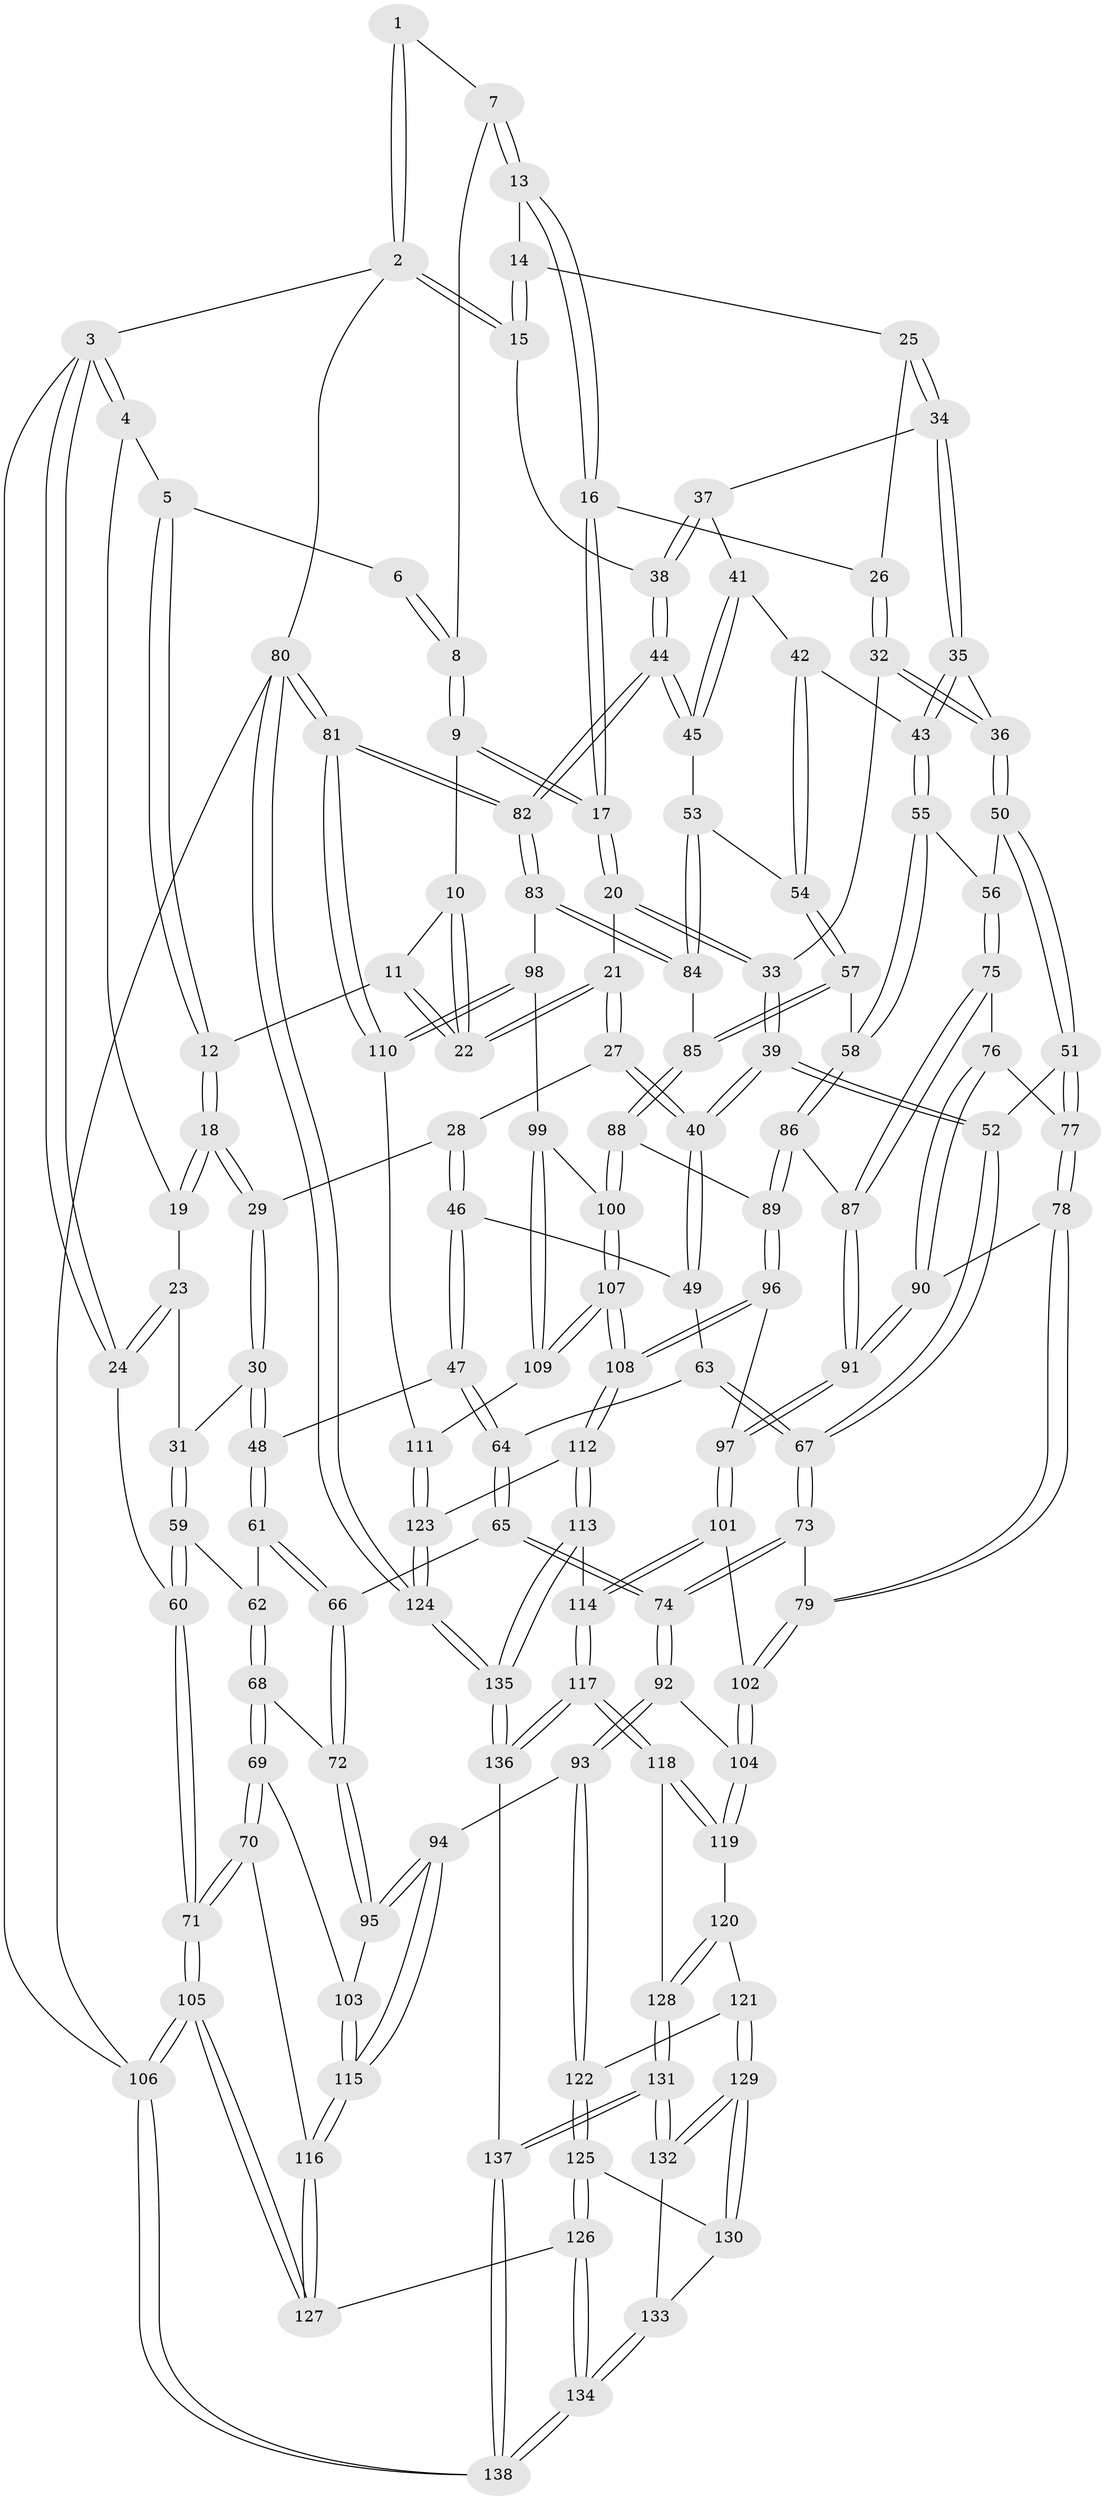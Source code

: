 // Generated by graph-tools (version 1.1) at 2025/51/03/09/25 03:51:09]
// undirected, 138 vertices, 342 edges
graph export_dot {
graph [start="1"]
  node [color=gray90,style=filled];
  1 [pos="+0.5942408871009324+0"];
  2 [pos="+1+0"];
  3 [pos="+0+0"];
  4 [pos="+0+0"];
  5 [pos="+0.2244931192341599+0"];
  6 [pos="+0.33163919419196397+0"];
  7 [pos="+0.6003756593173495+0"];
  8 [pos="+0.4680745701562542+0.07843160013240481"];
  9 [pos="+0.46441965756651715+0.08455758190748577"];
  10 [pos="+0.4627749594676362+0.08511117277562712"];
  11 [pos="+0.40003244234959423+0.09935507814445242"];
  12 [pos="+0.29515061929370157+0.05856285232475539"];
  13 [pos="+0.6321760483409666+0.06591956007433213"];
  14 [pos="+0.762939471242978+0.08156604116318232"];
  15 [pos="+1+0"];
  16 [pos="+0.6175344216712201+0.13282575178821704"];
  17 [pos="+0.5673080187413351+0.19279834048391276"];
  18 [pos="+0.2608429215152086+0.19403427557234734"];
  19 [pos="+0.12844853152876284+0.1290537312933779"];
  20 [pos="+0.5577271177650056+0.21471426320201067"];
  21 [pos="+0.46043747721215655+0.23316065319025278"];
  22 [pos="+0.46041695412818634+0.2331082186842164"];
  23 [pos="+0.059112182121950976+0.20057585355595253"];
  24 [pos="+0+0"];
  25 [pos="+0.7777671200562705+0.2125133948442548"];
  26 [pos="+0.7591713661085204+0.21333816443114995"];
  27 [pos="+0.429329491623348+0.2557057979682876"];
  28 [pos="+0.39512850383512044+0.2713640077764781"];
  29 [pos="+0.2612617459369252+0.2260999306088041"];
  30 [pos="+0.2236810156129427+0.2657718824956923"];
  31 [pos="+0.1342693820910617+0.3017819473585999"];
  32 [pos="+0.6616223093057904+0.3001210875501242"];
  33 [pos="+0.5955542117791143+0.2841865135250499"];
  34 [pos="+0.8017753101971913+0.22299003724977476"];
  35 [pos="+0.7218342520697094+0.3477468500176406"];
  36 [pos="+0.6891694292209657+0.332037274006089"];
  37 [pos="+0.8766756847434615+0.24003630286346017"];
  38 [pos="+1+0"];
  39 [pos="+0.5497832276335881+0.411717402005957"];
  40 [pos="+0.5421215282688249+0.40899340683329505"];
  41 [pos="+0.8764537445472189+0.2409906468194488"];
  42 [pos="+0.8207257103652753+0.33005652717299083"];
  43 [pos="+0.7303676482765967+0.35591875131922285"];
  44 [pos="+1+0.4683983688591785"];
  45 [pos="+0.9079559600623479+0.3856254970075005"];
  46 [pos="+0.3970098549315463+0.31521321057241897"];
  47 [pos="+0.3276070369282078+0.4149214630346116"];
  48 [pos="+0.29099263858937136+0.4086124568182036"];
  49 [pos="+0.44436772992513196+0.39568352164498777"];
  50 [pos="+0.6398714232863637+0.4373945099452303"];
  51 [pos="+0.5705776082456407+0.436943314794871"];
  52 [pos="+0.5550103104187835+0.4241274146221941"];
  53 [pos="+0.835364244874386+0.4586399480909119"];
  54 [pos="+0.8270129157924829+0.4593381049239358"];
  55 [pos="+0.75115922353997+0.4619919327679231"];
  56 [pos="+0.6997689087722788+0.4624930449231181"];
  57 [pos="+0.8136679917751698+0.46666188962152855"];
  58 [pos="+0.7762405293356295+0.4772577544398999"];
  59 [pos="+0.10233501768292406+0.3522450468686355"];
  60 [pos="+0+0.4335554778724212"];
  61 [pos="+0.2525864963882246+0.44955490760642797"];
  62 [pos="+0.12714278191439302+0.4031180143660486"];
  63 [pos="+0.40356653705568374+0.44593321204461117"];
  64 [pos="+0.36024565681563325+0.4491967528599432"];
  65 [pos="+0.3323100638725765+0.5501144173965505"];
  66 [pos="+0.24956291723496965+0.5329013028058489"];
  67 [pos="+0.4574270613068412+0.5154661982410018"];
  68 [pos="+0.13676299552082638+0.5663879780806791"];
  69 [pos="+0+0.6356169814015323"];
  70 [pos="+0+0.6730222742754939"];
  71 [pos="+0+0.6738818367524035"];
  72 [pos="+0.17609679262647265+0.5738271252613594"];
  73 [pos="+0.44726026967389076+0.5753852200715062"];
  74 [pos="+0.37469237607539446+0.5958026801911216"];
  75 [pos="+0.6379308181585301+0.5603574943749275"];
  76 [pos="+0.6304926110538204+0.5567700044122897"];
  77 [pos="+0.5805907511294371+0.5030666396057464"];
  78 [pos="+0.5029575171734659+0.5973383849017756"];
  79 [pos="+0.4959334356497704+0.6013508050537022"];
  80 [pos="+1+1"];
  81 [pos="+1+1"];
  82 [pos="+1+0.5464112592149031"];
  83 [pos="+1+0.5474749026411129"];
  84 [pos="+1+0.5361773877454513"];
  85 [pos="+0.8767675467311107+0.5912132097718726"];
  86 [pos="+0.7629201847297997+0.5456720871074169"];
  87 [pos="+0.6672945280867371+0.6007097836574706"];
  88 [pos="+0.8265479652238524+0.6458700908610399"];
  89 [pos="+0.8177321587736492+0.6417811538552791"];
  90 [pos="+0.5650816099488201+0.5931924109241605"];
  91 [pos="+0.6594619030907953+0.6670665342805029"];
  92 [pos="+0.3357223766757441+0.706324816440373"];
  93 [pos="+0.29752895296454557+0.7399322799640078"];
  94 [pos="+0.27784214447621836+0.7384886614235922"];
  95 [pos="+0.267436025136442+0.7270271601016031"];
  96 [pos="+0.662168955271976+0.6924942323319808"];
  97 [pos="+0.6600184359414644+0.6912653674738977"];
  98 [pos="+1+0.6568339127928727"];
  99 [pos="+0.8739607486475252+0.6921507875886543"];
  100 [pos="+0.8334964317281616+0.6581833588643898"];
  101 [pos="+0.5571599097826662+0.7244313757014875"];
  102 [pos="+0.5372606881549924+0.7201457862016328"];
  103 [pos="+0.09350264521334191+0.6882169353196074"];
  104 [pos="+0.5104944763892104+0.7353789265404014"];
  105 [pos="+0+0.8717028627762428"];
  106 [pos="+0+1"];
  107 [pos="+0.7515421705212227+0.7910570248013751"];
  108 [pos="+0.7352476302425813+0.8035798915931557"];
  109 [pos="+0.8780199519824097+0.7519280214989161"];
  110 [pos="+0.9402326423797588+0.7910727949964097"];
  111 [pos="+0.9036127977020597+0.7918872923336834"];
  112 [pos="+0.7352054068361121+0.8632211587583895"];
  113 [pos="+0.7346822119904035+0.8639506586371942"];
  114 [pos="+0.603143197523406+0.8705614452224183"];
  115 [pos="+0.1957903308343035+0.8013020548193094"];
  116 [pos="+0.18173709189153495+0.8170558168651678"];
  117 [pos="+0.5441413905006671+0.9271558046190829"];
  118 [pos="+0.5407184947326682+0.9256337037759175"];
  119 [pos="+0.46285859761504516+0.838425947314208"];
  120 [pos="+0.4336819496243339+0.8428758813502274"];
  121 [pos="+0.35712026600094354+0.8291995846648128"];
  122 [pos="+0.33229318248540024+0.8052950016853698"];
  123 [pos="+0.8641010342396691+0.8672425373536488"];
  124 [pos="+1+1"];
  125 [pos="+0.2562715133480726+0.9237814294497269"];
  126 [pos="+0.16778390924325942+0.9304923833307539"];
  127 [pos="+0.1583337597276988+0.916693715738717"];
  128 [pos="+0.4149346566156164+0.9567374270632083"];
  129 [pos="+0.35406139931882713+0.9448639910127962"];
  130 [pos="+0.2720531282493378+0.9318270423908435"];
  131 [pos="+0.3816904841208989+0.9807239099063897"];
  132 [pos="+0.36885124234313865+0.9663333053010338"];
  133 [pos="+0.2829893487531329+0.98711631471293"];
  134 [pos="+0.18622250536806548+1"];
  135 [pos="+0.7454561182661039+1"];
  136 [pos="+0.6203075705804143+1"];
  137 [pos="+0.39230827126396295+1"];
  138 [pos="+0.1857399597059319+1"];
  1 -- 2;
  1 -- 2;
  1 -- 7;
  2 -- 3;
  2 -- 15;
  2 -- 15;
  2 -- 80;
  3 -- 4;
  3 -- 4;
  3 -- 24;
  3 -- 24;
  3 -- 106;
  4 -- 5;
  4 -- 19;
  5 -- 6;
  5 -- 12;
  5 -- 12;
  6 -- 8;
  6 -- 8;
  7 -- 8;
  7 -- 13;
  7 -- 13;
  8 -- 9;
  8 -- 9;
  9 -- 10;
  9 -- 17;
  9 -- 17;
  10 -- 11;
  10 -- 22;
  10 -- 22;
  11 -- 12;
  11 -- 22;
  11 -- 22;
  12 -- 18;
  12 -- 18;
  13 -- 14;
  13 -- 16;
  13 -- 16;
  14 -- 15;
  14 -- 15;
  14 -- 25;
  15 -- 38;
  16 -- 17;
  16 -- 17;
  16 -- 26;
  17 -- 20;
  17 -- 20;
  18 -- 19;
  18 -- 19;
  18 -- 29;
  18 -- 29;
  19 -- 23;
  20 -- 21;
  20 -- 33;
  20 -- 33;
  21 -- 22;
  21 -- 22;
  21 -- 27;
  21 -- 27;
  23 -- 24;
  23 -- 24;
  23 -- 31;
  24 -- 60;
  25 -- 26;
  25 -- 34;
  25 -- 34;
  26 -- 32;
  26 -- 32;
  27 -- 28;
  27 -- 40;
  27 -- 40;
  28 -- 29;
  28 -- 46;
  28 -- 46;
  29 -- 30;
  29 -- 30;
  30 -- 31;
  30 -- 48;
  30 -- 48;
  31 -- 59;
  31 -- 59;
  32 -- 33;
  32 -- 36;
  32 -- 36;
  33 -- 39;
  33 -- 39;
  34 -- 35;
  34 -- 35;
  34 -- 37;
  35 -- 36;
  35 -- 43;
  35 -- 43;
  36 -- 50;
  36 -- 50;
  37 -- 38;
  37 -- 38;
  37 -- 41;
  38 -- 44;
  38 -- 44;
  39 -- 40;
  39 -- 40;
  39 -- 52;
  39 -- 52;
  40 -- 49;
  40 -- 49;
  41 -- 42;
  41 -- 45;
  41 -- 45;
  42 -- 43;
  42 -- 54;
  42 -- 54;
  43 -- 55;
  43 -- 55;
  44 -- 45;
  44 -- 45;
  44 -- 82;
  44 -- 82;
  45 -- 53;
  46 -- 47;
  46 -- 47;
  46 -- 49;
  47 -- 48;
  47 -- 64;
  47 -- 64;
  48 -- 61;
  48 -- 61;
  49 -- 63;
  50 -- 51;
  50 -- 51;
  50 -- 56;
  51 -- 52;
  51 -- 77;
  51 -- 77;
  52 -- 67;
  52 -- 67;
  53 -- 54;
  53 -- 84;
  53 -- 84;
  54 -- 57;
  54 -- 57;
  55 -- 56;
  55 -- 58;
  55 -- 58;
  56 -- 75;
  56 -- 75;
  57 -- 58;
  57 -- 85;
  57 -- 85;
  58 -- 86;
  58 -- 86;
  59 -- 60;
  59 -- 60;
  59 -- 62;
  60 -- 71;
  60 -- 71;
  61 -- 62;
  61 -- 66;
  61 -- 66;
  62 -- 68;
  62 -- 68;
  63 -- 64;
  63 -- 67;
  63 -- 67;
  64 -- 65;
  64 -- 65;
  65 -- 66;
  65 -- 74;
  65 -- 74;
  66 -- 72;
  66 -- 72;
  67 -- 73;
  67 -- 73;
  68 -- 69;
  68 -- 69;
  68 -- 72;
  69 -- 70;
  69 -- 70;
  69 -- 103;
  70 -- 71;
  70 -- 71;
  70 -- 116;
  71 -- 105;
  71 -- 105;
  72 -- 95;
  72 -- 95;
  73 -- 74;
  73 -- 74;
  73 -- 79;
  74 -- 92;
  74 -- 92;
  75 -- 76;
  75 -- 87;
  75 -- 87;
  76 -- 77;
  76 -- 90;
  76 -- 90;
  77 -- 78;
  77 -- 78;
  78 -- 79;
  78 -- 79;
  78 -- 90;
  79 -- 102;
  79 -- 102;
  80 -- 81;
  80 -- 81;
  80 -- 124;
  80 -- 124;
  80 -- 106;
  81 -- 82;
  81 -- 82;
  81 -- 110;
  81 -- 110;
  82 -- 83;
  82 -- 83;
  83 -- 84;
  83 -- 84;
  83 -- 98;
  84 -- 85;
  85 -- 88;
  85 -- 88;
  86 -- 87;
  86 -- 89;
  86 -- 89;
  87 -- 91;
  87 -- 91;
  88 -- 89;
  88 -- 100;
  88 -- 100;
  89 -- 96;
  89 -- 96;
  90 -- 91;
  90 -- 91;
  91 -- 97;
  91 -- 97;
  92 -- 93;
  92 -- 93;
  92 -- 104;
  93 -- 94;
  93 -- 122;
  93 -- 122;
  94 -- 95;
  94 -- 95;
  94 -- 115;
  94 -- 115;
  95 -- 103;
  96 -- 97;
  96 -- 108;
  96 -- 108;
  97 -- 101;
  97 -- 101;
  98 -- 99;
  98 -- 110;
  98 -- 110;
  99 -- 100;
  99 -- 109;
  99 -- 109;
  100 -- 107;
  100 -- 107;
  101 -- 102;
  101 -- 114;
  101 -- 114;
  102 -- 104;
  102 -- 104;
  103 -- 115;
  103 -- 115;
  104 -- 119;
  104 -- 119;
  105 -- 106;
  105 -- 106;
  105 -- 127;
  105 -- 127;
  106 -- 138;
  106 -- 138;
  107 -- 108;
  107 -- 108;
  107 -- 109;
  107 -- 109;
  108 -- 112;
  108 -- 112;
  109 -- 111;
  110 -- 111;
  111 -- 123;
  111 -- 123;
  112 -- 113;
  112 -- 113;
  112 -- 123;
  113 -- 114;
  113 -- 135;
  113 -- 135;
  114 -- 117;
  114 -- 117;
  115 -- 116;
  115 -- 116;
  116 -- 127;
  116 -- 127;
  117 -- 118;
  117 -- 118;
  117 -- 136;
  117 -- 136;
  118 -- 119;
  118 -- 119;
  118 -- 128;
  119 -- 120;
  120 -- 121;
  120 -- 128;
  120 -- 128;
  121 -- 122;
  121 -- 129;
  121 -- 129;
  122 -- 125;
  122 -- 125;
  123 -- 124;
  123 -- 124;
  124 -- 135;
  124 -- 135;
  125 -- 126;
  125 -- 126;
  125 -- 130;
  126 -- 127;
  126 -- 134;
  126 -- 134;
  128 -- 131;
  128 -- 131;
  129 -- 130;
  129 -- 130;
  129 -- 132;
  129 -- 132;
  130 -- 133;
  131 -- 132;
  131 -- 132;
  131 -- 137;
  131 -- 137;
  132 -- 133;
  133 -- 134;
  133 -- 134;
  134 -- 138;
  134 -- 138;
  135 -- 136;
  135 -- 136;
  136 -- 137;
  137 -- 138;
  137 -- 138;
}
